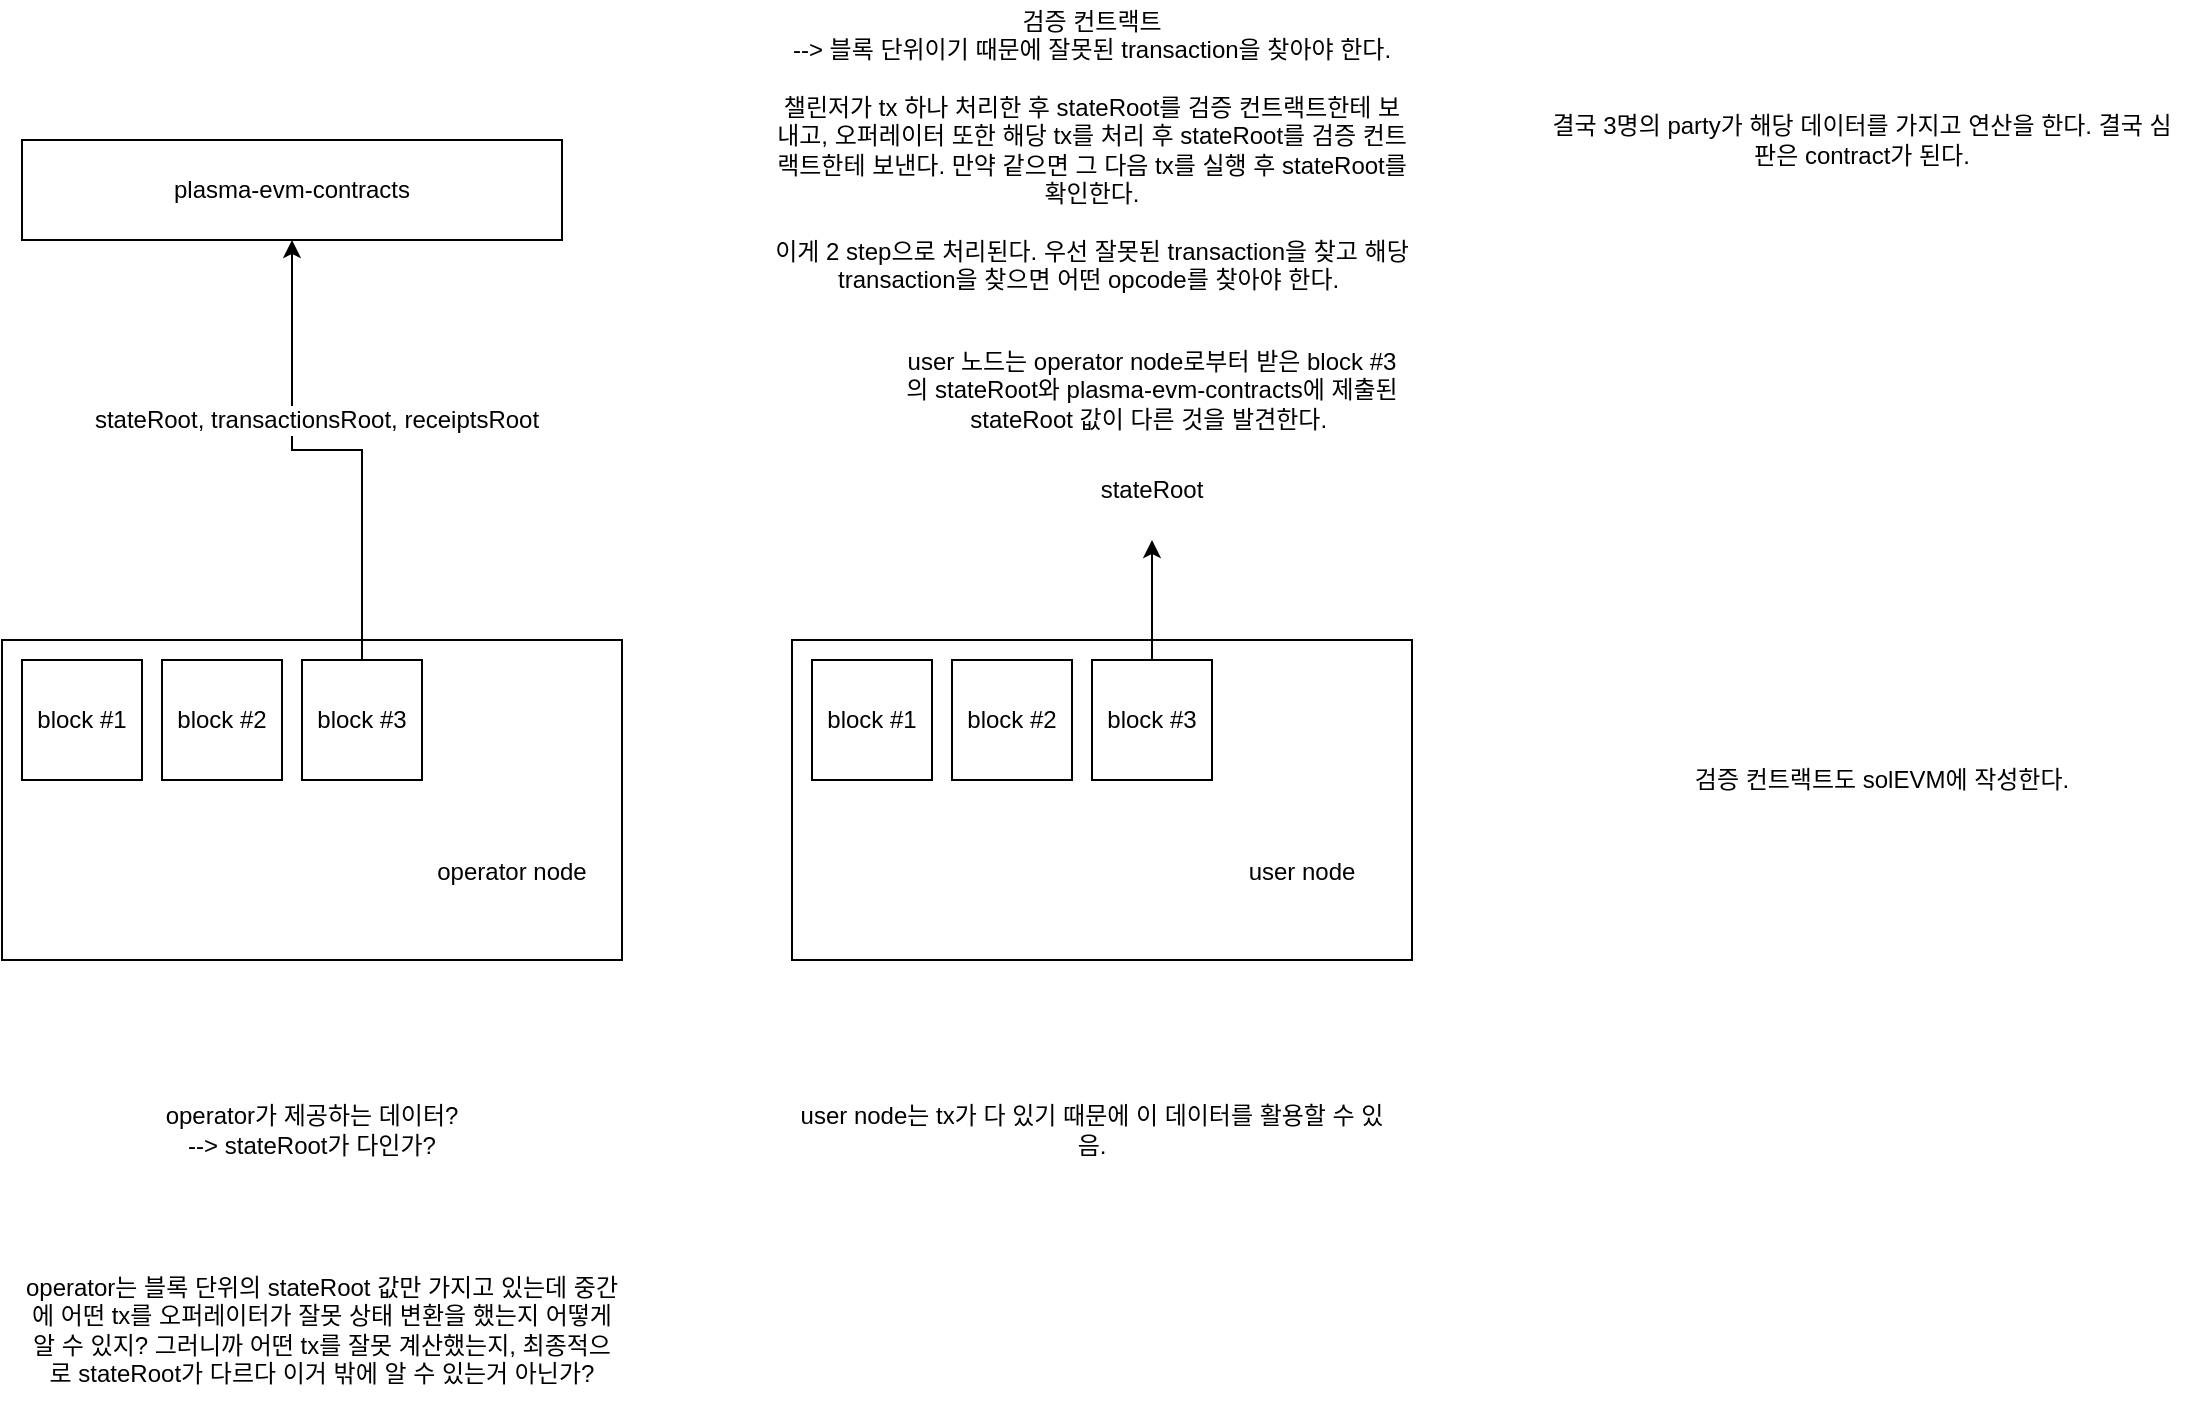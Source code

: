 <mxfile version="10.6.7" type="device"><diagram id="_hCj4Bx77hgDo05oJLTF" name="Page-1"><mxGraphModel dx="918" dy="727" grid="1" gridSize="10" guides="1" tooltips="1" connect="1" arrows="1" fold="1" page="1" pageScale="1" pageWidth="1169" pageHeight="827" math="0" shadow="0"><root><mxCell id="0"/><mxCell id="1" parent="0"/><mxCell id="avYxMR1Rxe_1mcalJzAt-5" value="&lt;font style=&quot;font-size: 12px&quot;&gt;&lt;font style=&quot;font-size: 12px&quot;&gt;stateRoot&lt;/font&gt;, transactionsRoot, receiptsRoot&lt;/font&gt;&lt;br&gt;" style="edgeStyle=orthogonalEdgeStyle;rounded=0;orthogonalLoop=1;jettySize=auto;html=1;fillColor=none;exitX=0.5;exitY=0;exitDx=0;exitDy=0;" edge="1" parent="1" source="avYxMR1Rxe_1mcalJzAt-4" target="avYxMR1Rxe_1mcalJzAt-2"><mxGeometry x="0.048" y="-15" relative="1" as="geometry"><mxPoint as="offset"/></mxGeometry></mxCell><mxCell id="avYxMR1Rxe_1mcalJzAt-1" value="block #1" style="rounded=0;whiteSpace=wrap;html=1;" vertex="1" parent="1"><mxGeometry x="110" y="340" width="60" height="60" as="geometry"/></mxCell><mxCell id="avYxMR1Rxe_1mcalJzAt-2" value="plasma-evm-contracts" style="rounded=0;whiteSpace=wrap;html=1;" vertex="1" parent="1"><mxGeometry x="110" y="80" width="270" height="50" as="geometry"/></mxCell><mxCell id="avYxMR1Rxe_1mcalJzAt-3" value="block #2" style="rounded=0;whiteSpace=wrap;html=1;" vertex="1" parent="1"><mxGeometry x="180" y="340" width="60" height="60" as="geometry"/></mxCell><mxCell id="avYxMR1Rxe_1mcalJzAt-4" value="block #3" style="rounded=0;whiteSpace=wrap;html=1;" vertex="1" parent="1"><mxGeometry x="250" y="340" width="60" height="60" as="geometry"/></mxCell><mxCell id="avYxMR1Rxe_1mcalJzAt-6" value="&lt;br&gt;&lt;br&gt;&lt;br&gt;&lt;br&gt;&lt;br&gt;&lt;blockquote style=&quot;margin: 0 0 0 40px ; border: none ; padding: 0px&quot;&gt;&lt;blockquote style=&quot;margin: 0 0 0 40px ; border: none ; padding: 0px&quot;&gt;&lt;blockquote style=&quot;margin: 0 0 0 40px ; border: none ; padding: 0px&quot;&gt;&lt;blockquote style=&quot;margin: 0 0 0 40px ; border: none ; padding: 0px&quot;&gt;&lt;blockquote style=&quot;margin: 0 0 0 40px ; border: none ; padding: 0px&quot;&gt;&lt;div style=&quot;text-align: right&quot;&gt;&lt;span&gt;operator node&lt;/span&gt;&lt;/div&gt;&lt;/blockquote&gt;&lt;/blockquote&gt;&lt;/blockquote&gt;&lt;/blockquote&gt;&lt;/blockquote&gt;" style="rounded=0;whiteSpace=wrap;html=1;fillColor=none;" vertex="1" parent="1"><mxGeometry x="100" y="330" width="310" height="160" as="geometry"/></mxCell><mxCell id="avYxMR1Rxe_1mcalJzAt-8" value="&lt;br&gt;&lt;br&gt;&lt;br&gt;&lt;br&gt;&lt;br&gt;&lt;blockquote style=&quot;margin: 0 0 0 40px ; border: none ; padding: 0px&quot;&gt;&lt;blockquote style=&quot;margin: 0 0 0 40px ; border: none ; padding: 0px&quot;&gt;&lt;blockquote style=&quot;margin: 0 0 0 40px ; border: none ; padding: 0px&quot;&gt;&lt;blockquote style=&quot;margin: 0 0 0 40px ; border: none ; padding: 0px&quot;&gt;&lt;blockquote style=&quot;margin: 0 0 0 40px ; border: none ; padding: 0px&quot;&gt;&lt;div style=&quot;text-align: right&quot;&gt;&lt;span&gt;user node&lt;/span&gt;&lt;/div&gt;&lt;/blockquote&gt;&lt;/blockquote&gt;&lt;/blockquote&gt;&lt;/blockquote&gt;&lt;/blockquote&gt;" style="rounded=0;whiteSpace=wrap;html=1;fillColor=none;" vertex="1" parent="1"><mxGeometry x="495" y="330" width="310" height="160" as="geometry"/></mxCell><mxCell id="avYxMR1Rxe_1mcalJzAt-9" value="block #1" style="rounded=0;whiteSpace=wrap;html=1;" vertex="1" parent="1"><mxGeometry x="505" y="340" width="60" height="60" as="geometry"/></mxCell><mxCell id="avYxMR1Rxe_1mcalJzAt-10" value="block #2" style="rounded=0;whiteSpace=wrap;html=1;" vertex="1" parent="1"><mxGeometry x="575" y="340" width="60" height="60" as="geometry"/></mxCell><mxCell id="avYxMR1Rxe_1mcalJzAt-15" style="edgeStyle=orthogonalEdgeStyle;rounded=0;orthogonalLoop=1;jettySize=auto;html=1;" edge="1" parent="1" source="avYxMR1Rxe_1mcalJzAt-11"><mxGeometry relative="1" as="geometry"><mxPoint x="675" y="280" as="targetPoint"/></mxGeometry></mxCell><mxCell id="avYxMR1Rxe_1mcalJzAt-11" value="block #3" style="rounded=0;whiteSpace=wrap;html=1;" vertex="1" parent="1"><mxGeometry x="645" y="340" width="60" height="60" as="geometry"/></mxCell><mxCell id="avYxMR1Rxe_1mcalJzAt-13" value="stateRoot" style="text;html=1;strokeColor=none;fillColor=none;align=center;verticalAlign=middle;whiteSpace=wrap;rounded=0;" vertex="1" parent="1"><mxGeometry x="655" y="240" width="40" height="30" as="geometry"/></mxCell><mxCell id="avYxMR1Rxe_1mcalJzAt-16" value="user 노드는 operator node로부터 받은 block #3의 stateRoot와 plasma-evm-contracts에 제출된 stateRoot 값이 다른 것을 발견한다.&amp;nbsp;" style="text;html=1;strokeColor=none;fillColor=none;align=center;verticalAlign=middle;whiteSpace=wrap;rounded=0;" vertex="1" parent="1"><mxGeometry x="550" y="170" width="250" height="70" as="geometry"/></mxCell><mxCell id="avYxMR1Rxe_1mcalJzAt-17" value="operator가 제공하는 데이터?&lt;br&gt;--&amp;gt; stateRoot가 다인가?&lt;br&gt;" style="text;html=1;strokeColor=none;fillColor=none;align=center;verticalAlign=middle;whiteSpace=wrap;rounded=0;" vertex="1" parent="1"><mxGeometry x="105" y="540" width="300" height="70" as="geometry"/></mxCell><mxCell id="avYxMR1Rxe_1mcalJzAt-18" value="user node는 tx가 다 있기 때문에 이 데이터를 활용할 수 있음." style="text;html=1;strokeColor=none;fillColor=none;align=center;verticalAlign=middle;whiteSpace=wrap;rounded=0;" vertex="1" parent="1"><mxGeometry x="495" y="540" width="300" height="70" as="geometry"/></mxCell><mxCell id="avYxMR1Rxe_1mcalJzAt-19" value="operator는 블록 단위의 stateRoot 값만 가지고 있는데 중간에 어떤 tx를 오퍼레이터가 잘못 상태 변환을 했는지 어떻게 알 수 있지? 그러니까 어떤 tx를 잘못 계산했는지, 최종적으로 stateRoot가 다르다 이거 밖에 알 수 있는거 아닌가?" style="text;html=1;strokeColor=none;fillColor=none;align=center;verticalAlign=middle;whiteSpace=wrap;rounded=0;" vertex="1" parent="1"><mxGeometry x="110" y="640" width="300" height="70" as="geometry"/></mxCell><mxCell id="avYxMR1Rxe_1mcalJzAt-21" value="검증 컨트랙트&lt;br&gt;--&amp;gt; 블록 단위이기 때문에 잘못된 transaction을 찾아야 한다.&lt;br&gt;&lt;br&gt;챌린저가 tx 하나 처리한 후 stateRoot를 검증 컨트랙트한테 보내고, 오퍼레이터 또한 해당 tx를 처리 후 stateRoot를 검증 컨트랙트한테 보낸다. 만약 같으면 그 다음 tx를 실행 후 stateRoot를 확인한다.&lt;br&gt;&lt;br&gt;이게 2 step으로 처리된다. 우선 잘못된 transaction을 찾고 해당 transaction을 찾으면 어떤 opcode를 찾아야 한다.&amp;nbsp;&lt;br&gt;" style="text;html=1;strokeColor=none;fillColor=none;align=center;verticalAlign=middle;whiteSpace=wrap;rounded=0;" vertex="1" parent="1"><mxGeometry x="485" y="10" width="320" height="150" as="geometry"/></mxCell><mxCell id="avYxMR1Rxe_1mcalJzAt-22" value="결국 3명의 party가 해당 데이터를 가지고 연산을 한다. 결국 심판은 contract가 된다." style="text;html=1;strokeColor=none;fillColor=none;align=center;verticalAlign=middle;whiteSpace=wrap;rounded=0;" vertex="1" parent="1"><mxGeometry x="870" y="20" width="320" height="120" as="geometry"/></mxCell><mxCell id="avYxMR1Rxe_1mcalJzAt-23" value="검증 컨트랙트도 solEVM에 작성한다." style="text;html=1;strokeColor=none;fillColor=none;align=center;verticalAlign=middle;whiteSpace=wrap;rounded=0;" vertex="1" parent="1"><mxGeometry x="880" y="340" width="320" height="120" as="geometry"/></mxCell></root></mxGraphModel></diagram></mxfile>